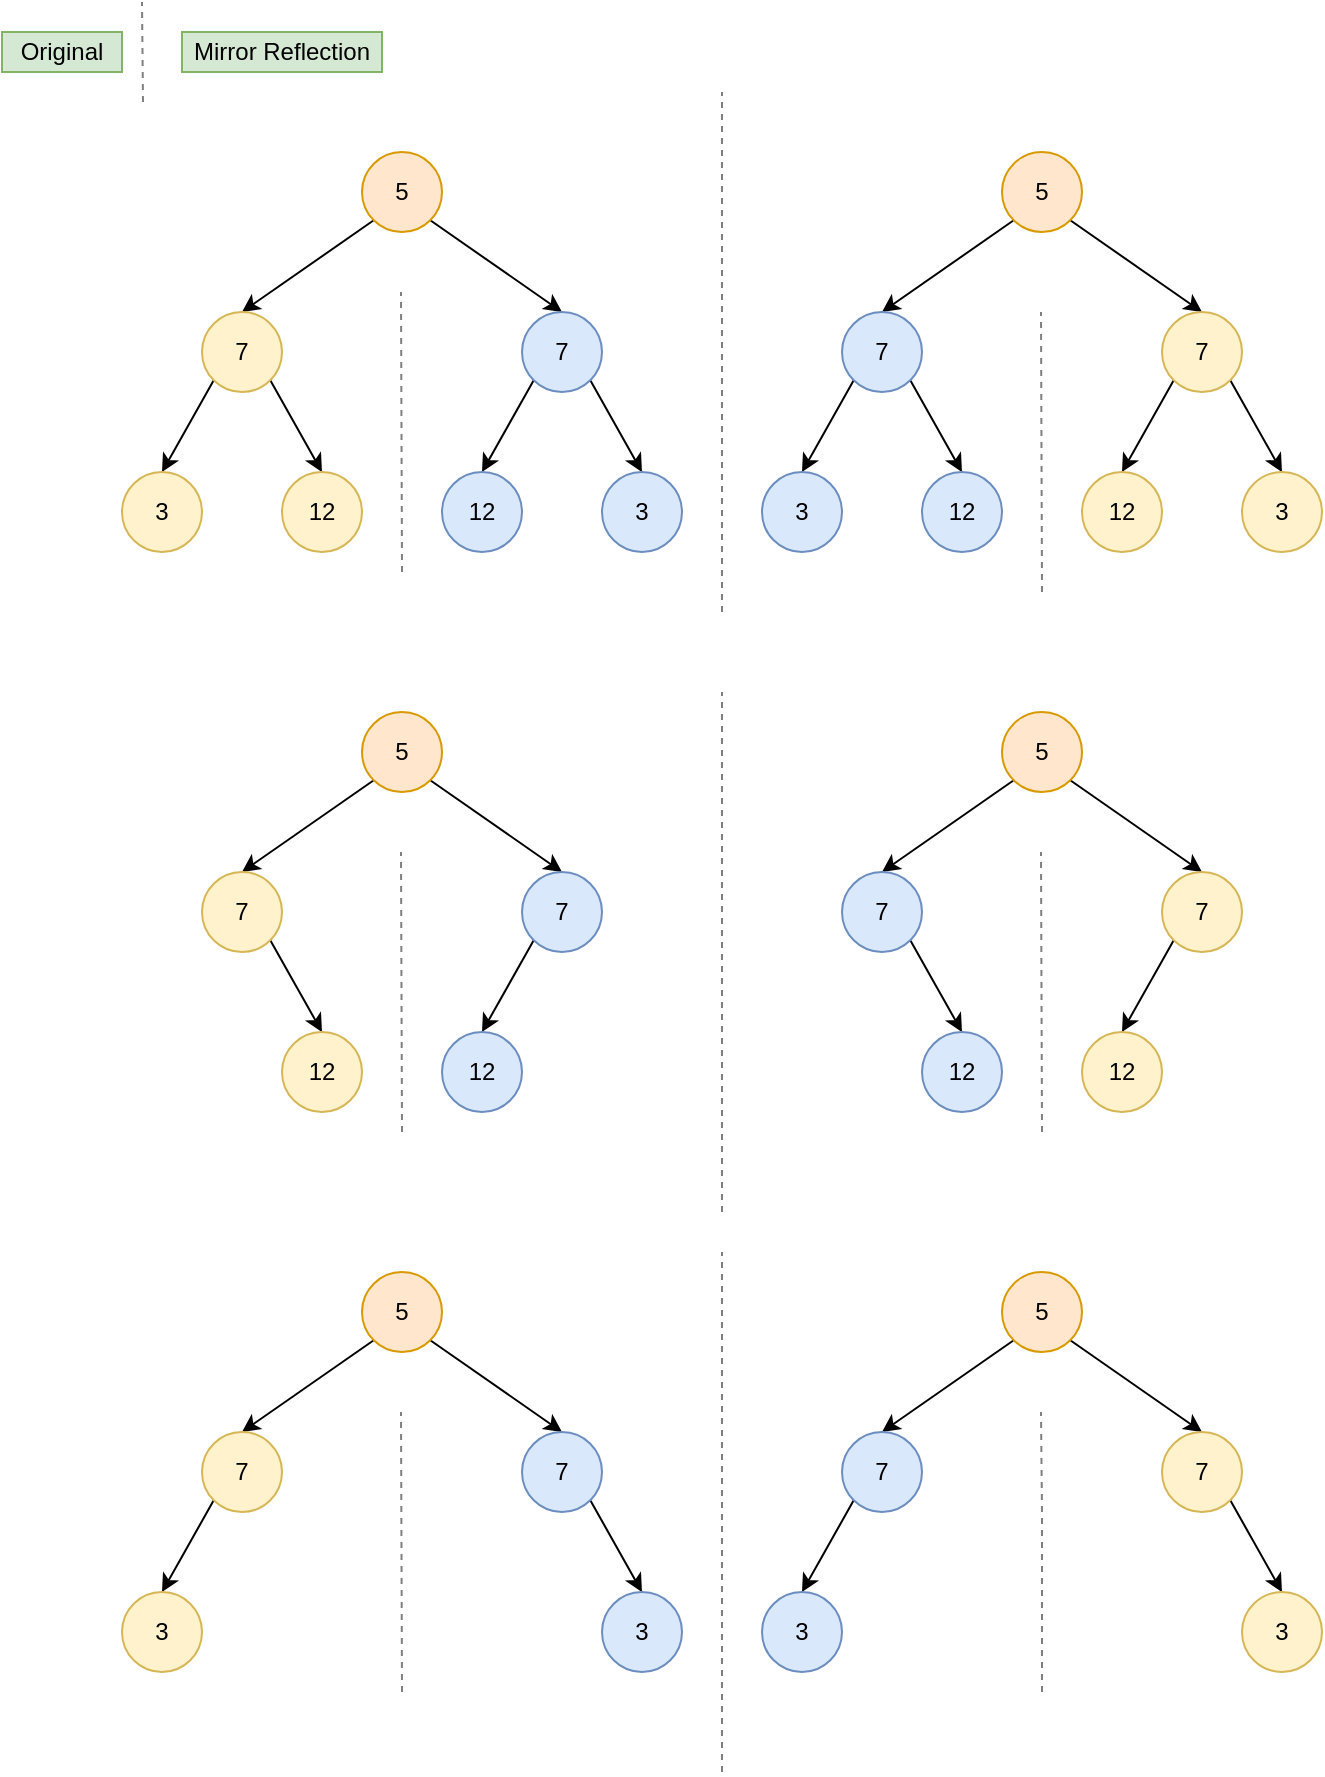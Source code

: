 <mxfile version="14.1.8" type="device" pages="2"><diagram id="Nr-Nwfd9PFjCo-nrW8SM" name="Symmetric Trees"><mxGraphModel dx="932" dy="666" grid="1" gridSize="10" guides="1" tooltips="1" connect="1" arrows="1" fold="1" page="1" pageScale="1" pageWidth="850" pageHeight="1100" math="0" shadow="0"><root><mxCell id="0"/><mxCell id="1" parent="0"/><mxCell id="u0SpVjHCnV9XLHGSaBZR-9" style="rounded=0;orthogonalLoop=1;jettySize=auto;html=1;exitX=0;exitY=1;exitDx=0;exitDy=0;entryX=0.5;entryY=0;entryDx=0;entryDy=0;" edge="1" parent="1" source="u0SpVjHCnV9XLHGSaBZR-2" target="u0SpVjHCnV9XLHGSaBZR-3"><mxGeometry relative="1" as="geometry"/></mxCell><mxCell id="u0SpVjHCnV9XLHGSaBZR-14" style="edgeStyle=none;rounded=0;orthogonalLoop=1;jettySize=auto;html=1;exitX=1;exitY=1;exitDx=0;exitDy=0;entryX=0.5;entryY=0;entryDx=0;entryDy=0;" edge="1" parent="1" source="u0SpVjHCnV9XLHGSaBZR-2" target="u0SpVjHCnV9XLHGSaBZR-4"><mxGeometry relative="1" as="geometry"/></mxCell><mxCell id="u0SpVjHCnV9XLHGSaBZR-2" value="5" style="ellipse;whiteSpace=wrap;html=1;aspect=fixed;fillColor=#ffe6cc;strokeColor=#d79b00;" vertex="1" parent="1"><mxGeometry x="200" y="80" width="40" height="40" as="geometry"/></mxCell><mxCell id="u0SpVjHCnV9XLHGSaBZR-10" style="edgeStyle=none;rounded=0;orthogonalLoop=1;jettySize=auto;html=1;exitX=0;exitY=1;exitDx=0;exitDy=0;entryX=0.5;entryY=0;entryDx=0;entryDy=0;" edge="1" parent="1" source="u0SpVjHCnV9XLHGSaBZR-3" target="u0SpVjHCnV9XLHGSaBZR-8"><mxGeometry relative="1" as="geometry"/></mxCell><mxCell id="u0SpVjHCnV9XLHGSaBZR-11" style="edgeStyle=none;rounded=0;orthogonalLoop=1;jettySize=auto;html=1;exitX=1;exitY=1;exitDx=0;exitDy=0;entryX=0.5;entryY=0;entryDx=0;entryDy=0;" edge="1" parent="1" source="u0SpVjHCnV9XLHGSaBZR-3" target="u0SpVjHCnV9XLHGSaBZR-5"><mxGeometry relative="1" as="geometry"/></mxCell><mxCell id="u0SpVjHCnV9XLHGSaBZR-3" value="7" style="ellipse;whiteSpace=wrap;html=1;aspect=fixed;fillColor=#fff2cc;strokeColor=#d6b656;" vertex="1" parent="1"><mxGeometry x="120" y="160" width="40" height="40" as="geometry"/></mxCell><mxCell id="u0SpVjHCnV9XLHGSaBZR-12" style="edgeStyle=none;rounded=0;orthogonalLoop=1;jettySize=auto;html=1;exitX=0;exitY=1;exitDx=0;exitDy=0;entryX=0.5;entryY=0;entryDx=0;entryDy=0;" edge="1" parent="1" source="u0SpVjHCnV9XLHGSaBZR-4" target="u0SpVjHCnV9XLHGSaBZR-6"><mxGeometry relative="1" as="geometry"/></mxCell><mxCell id="u0SpVjHCnV9XLHGSaBZR-13" style="edgeStyle=none;rounded=0;orthogonalLoop=1;jettySize=auto;html=1;exitX=1;exitY=1;exitDx=0;exitDy=0;entryX=0.5;entryY=0;entryDx=0;entryDy=0;" edge="1" parent="1" source="u0SpVjHCnV9XLHGSaBZR-4" target="u0SpVjHCnV9XLHGSaBZR-7"><mxGeometry relative="1" as="geometry"/></mxCell><mxCell id="u0SpVjHCnV9XLHGSaBZR-4" value="7" style="ellipse;whiteSpace=wrap;html=1;aspect=fixed;fillColor=#dae8fc;strokeColor=#6c8ebf;" vertex="1" parent="1"><mxGeometry x="280" y="160" width="40" height="40" as="geometry"/></mxCell><mxCell id="u0SpVjHCnV9XLHGSaBZR-5" value="12" style="ellipse;whiteSpace=wrap;html=1;aspect=fixed;fillColor=#fff2cc;strokeColor=#d6b656;" vertex="1" parent="1"><mxGeometry x="160" y="240" width="40" height="40" as="geometry"/></mxCell><mxCell id="u0SpVjHCnV9XLHGSaBZR-6" value="12" style="ellipse;whiteSpace=wrap;html=1;aspect=fixed;fillColor=#dae8fc;strokeColor=#6c8ebf;" vertex="1" parent="1"><mxGeometry x="240" y="240" width="40" height="40" as="geometry"/></mxCell><mxCell id="u0SpVjHCnV9XLHGSaBZR-7" value="3" style="ellipse;whiteSpace=wrap;html=1;aspect=fixed;fillColor=#dae8fc;strokeColor=#6c8ebf;" vertex="1" parent="1"><mxGeometry x="320" y="240" width="40" height="40" as="geometry"/></mxCell><mxCell id="u0SpVjHCnV9XLHGSaBZR-8" value="3" style="ellipse;whiteSpace=wrap;html=1;aspect=fixed;fillColor=#fff2cc;strokeColor=#d6b656;" vertex="1" parent="1"><mxGeometry x="80" y="240" width="40" height="40" as="geometry"/></mxCell><mxCell id="u0SpVjHCnV9XLHGSaBZR-15" style="rounded=0;orthogonalLoop=1;jettySize=auto;html=1;exitX=0;exitY=1;exitDx=0;exitDy=0;entryX=0.5;entryY=0;entryDx=0;entryDy=0;" edge="1" parent="1" source="u0SpVjHCnV9XLHGSaBZR-17" target="u0SpVjHCnV9XLHGSaBZR-20"><mxGeometry relative="1" as="geometry"/></mxCell><mxCell id="u0SpVjHCnV9XLHGSaBZR-16" style="edgeStyle=none;rounded=0;orthogonalLoop=1;jettySize=auto;html=1;exitX=1;exitY=1;exitDx=0;exitDy=0;entryX=0.5;entryY=0;entryDx=0;entryDy=0;" edge="1" parent="1" source="u0SpVjHCnV9XLHGSaBZR-17" target="u0SpVjHCnV9XLHGSaBZR-23"><mxGeometry relative="1" as="geometry"/></mxCell><mxCell id="u0SpVjHCnV9XLHGSaBZR-17" value="5" style="ellipse;whiteSpace=wrap;html=1;aspect=fixed;fillColor=#ffe6cc;strokeColor=#d79b00;" vertex="1" parent="1"><mxGeometry x="520" y="80" width="40" height="40" as="geometry"/></mxCell><mxCell id="u0SpVjHCnV9XLHGSaBZR-18" style="edgeStyle=none;rounded=0;orthogonalLoop=1;jettySize=auto;html=1;exitX=0;exitY=1;exitDx=0;exitDy=0;entryX=0.5;entryY=0;entryDx=0;entryDy=0;" edge="1" parent="1" source="u0SpVjHCnV9XLHGSaBZR-20" target="u0SpVjHCnV9XLHGSaBZR-27"><mxGeometry relative="1" as="geometry"/></mxCell><mxCell id="u0SpVjHCnV9XLHGSaBZR-19" style="edgeStyle=none;rounded=0;orthogonalLoop=1;jettySize=auto;html=1;exitX=1;exitY=1;exitDx=0;exitDy=0;entryX=0.5;entryY=0;entryDx=0;entryDy=0;" edge="1" parent="1" source="u0SpVjHCnV9XLHGSaBZR-20" target="u0SpVjHCnV9XLHGSaBZR-24"><mxGeometry relative="1" as="geometry"/></mxCell><mxCell id="u0SpVjHCnV9XLHGSaBZR-20" value="7" style="ellipse;whiteSpace=wrap;html=1;aspect=fixed;fillColor=#dae8fc;strokeColor=#6c8ebf;" vertex="1" parent="1"><mxGeometry x="440" y="160" width="40" height="40" as="geometry"/></mxCell><mxCell id="u0SpVjHCnV9XLHGSaBZR-21" style="edgeStyle=none;rounded=0;orthogonalLoop=1;jettySize=auto;html=1;exitX=0;exitY=1;exitDx=0;exitDy=0;entryX=0.5;entryY=0;entryDx=0;entryDy=0;" edge="1" parent="1" source="u0SpVjHCnV9XLHGSaBZR-23" target="u0SpVjHCnV9XLHGSaBZR-25"><mxGeometry relative="1" as="geometry"/></mxCell><mxCell id="u0SpVjHCnV9XLHGSaBZR-22" style="edgeStyle=none;rounded=0;orthogonalLoop=1;jettySize=auto;html=1;exitX=1;exitY=1;exitDx=0;exitDy=0;entryX=0.5;entryY=0;entryDx=0;entryDy=0;" edge="1" parent="1" source="u0SpVjHCnV9XLHGSaBZR-23" target="u0SpVjHCnV9XLHGSaBZR-26"><mxGeometry relative="1" as="geometry"/></mxCell><mxCell id="u0SpVjHCnV9XLHGSaBZR-23" value="7" style="ellipse;whiteSpace=wrap;html=1;aspect=fixed;fillColor=#fff2cc;strokeColor=#d6b656;" vertex="1" parent="1"><mxGeometry x="600" y="160" width="40" height="40" as="geometry"/></mxCell><mxCell id="u0SpVjHCnV9XLHGSaBZR-24" value="12" style="ellipse;whiteSpace=wrap;html=1;aspect=fixed;fillColor=#dae8fc;strokeColor=#6c8ebf;" vertex="1" parent="1"><mxGeometry x="480" y="240" width="40" height="40" as="geometry"/></mxCell><mxCell id="u0SpVjHCnV9XLHGSaBZR-25" value="12" style="ellipse;whiteSpace=wrap;html=1;aspect=fixed;fillColor=#fff2cc;strokeColor=#d6b656;" vertex="1" parent="1"><mxGeometry x="560" y="240" width="40" height="40" as="geometry"/></mxCell><mxCell id="u0SpVjHCnV9XLHGSaBZR-26" value="3" style="ellipse;whiteSpace=wrap;html=1;aspect=fixed;fillColor=#fff2cc;strokeColor=#d6b656;" vertex="1" parent="1"><mxGeometry x="640" y="240" width="40" height="40" as="geometry"/></mxCell><mxCell id="u0SpVjHCnV9XLHGSaBZR-27" value="3" style="ellipse;whiteSpace=wrap;html=1;aspect=fixed;fillColor=#dae8fc;strokeColor=#6c8ebf;" vertex="1" parent="1"><mxGeometry x="400" y="240" width="40" height="40" as="geometry"/></mxCell><mxCell id="u0SpVjHCnV9XLHGSaBZR-28" value="" style="endArrow=none;html=1;opacity=50;dashed=1;" edge="1" parent="1"><mxGeometry width="50" height="50" relative="1" as="geometry"><mxPoint x="380" y="310" as="sourcePoint"/><mxPoint x="380" y="50" as="targetPoint"/></mxGeometry></mxCell><mxCell id="Ed7jC1yTQo9iT5jOdRg1-1" style="rounded=0;orthogonalLoop=1;jettySize=auto;html=1;exitX=0;exitY=1;exitDx=0;exitDy=0;entryX=0.5;entryY=0;entryDx=0;entryDy=0;" edge="1" parent="1" source="Ed7jC1yTQo9iT5jOdRg1-3" target="Ed7jC1yTQo9iT5jOdRg1-5"><mxGeometry relative="1" as="geometry"/></mxCell><mxCell id="Ed7jC1yTQo9iT5jOdRg1-2" style="edgeStyle=none;rounded=0;orthogonalLoop=1;jettySize=auto;html=1;exitX=1;exitY=1;exitDx=0;exitDy=0;entryX=0.5;entryY=0;entryDx=0;entryDy=0;" edge="1" parent="1" source="Ed7jC1yTQo9iT5jOdRg1-3" target="Ed7jC1yTQo9iT5jOdRg1-7"><mxGeometry relative="1" as="geometry"/></mxCell><mxCell id="Ed7jC1yTQo9iT5jOdRg1-3" value="5" style="ellipse;whiteSpace=wrap;html=1;aspect=fixed;fillColor=#ffe6cc;strokeColor=#d79b00;" vertex="1" parent="1"><mxGeometry x="200" y="360" width="40" height="40" as="geometry"/></mxCell><mxCell id="Ed7jC1yTQo9iT5jOdRg1-4" style="edgeStyle=none;rounded=0;orthogonalLoop=1;jettySize=auto;html=1;exitX=1;exitY=1;exitDx=0;exitDy=0;entryX=0.5;entryY=0;entryDx=0;entryDy=0;" edge="1" parent="1" source="Ed7jC1yTQo9iT5jOdRg1-5" target="Ed7jC1yTQo9iT5jOdRg1-8"><mxGeometry relative="1" as="geometry"/></mxCell><mxCell id="Ed7jC1yTQo9iT5jOdRg1-5" value="7" style="ellipse;whiteSpace=wrap;html=1;aspect=fixed;fillColor=#fff2cc;strokeColor=#d6b656;" vertex="1" parent="1"><mxGeometry x="120" y="440" width="40" height="40" as="geometry"/></mxCell><mxCell id="Ed7jC1yTQo9iT5jOdRg1-6" style="edgeStyle=none;rounded=0;orthogonalLoop=1;jettySize=auto;html=1;exitX=0;exitY=1;exitDx=0;exitDy=0;entryX=0.5;entryY=0;entryDx=0;entryDy=0;" edge="1" parent="1" source="Ed7jC1yTQo9iT5jOdRg1-7" target="Ed7jC1yTQo9iT5jOdRg1-9"><mxGeometry relative="1" as="geometry"/></mxCell><mxCell id="Ed7jC1yTQo9iT5jOdRg1-7" value="7" style="ellipse;whiteSpace=wrap;html=1;aspect=fixed;fillColor=#dae8fc;strokeColor=#6c8ebf;" vertex="1" parent="1"><mxGeometry x="280" y="440" width="40" height="40" as="geometry"/></mxCell><mxCell id="Ed7jC1yTQo9iT5jOdRg1-8" value="12" style="ellipse;whiteSpace=wrap;html=1;aspect=fixed;fillColor=#fff2cc;strokeColor=#d6b656;" vertex="1" parent="1"><mxGeometry x="160" y="520" width="40" height="40" as="geometry"/></mxCell><mxCell id="Ed7jC1yTQo9iT5jOdRg1-9" value="12" style="ellipse;whiteSpace=wrap;html=1;aspect=fixed;fillColor=#dae8fc;strokeColor=#6c8ebf;" vertex="1" parent="1"><mxGeometry x="240" y="520" width="40" height="40" as="geometry"/></mxCell><mxCell id="Ed7jC1yTQo9iT5jOdRg1-10" style="rounded=0;orthogonalLoop=1;jettySize=auto;html=1;exitX=0;exitY=1;exitDx=0;exitDy=0;entryX=0.5;entryY=0;entryDx=0;entryDy=0;" edge="1" parent="1" source="Ed7jC1yTQo9iT5jOdRg1-12" target="Ed7jC1yTQo9iT5jOdRg1-14"><mxGeometry relative="1" as="geometry"/></mxCell><mxCell id="Ed7jC1yTQo9iT5jOdRg1-11" style="edgeStyle=none;rounded=0;orthogonalLoop=1;jettySize=auto;html=1;exitX=1;exitY=1;exitDx=0;exitDy=0;entryX=0.5;entryY=0;entryDx=0;entryDy=0;" edge="1" parent="1" source="Ed7jC1yTQo9iT5jOdRg1-12" target="Ed7jC1yTQo9iT5jOdRg1-16"><mxGeometry relative="1" as="geometry"/></mxCell><mxCell id="Ed7jC1yTQo9iT5jOdRg1-12" value="5" style="ellipse;whiteSpace=wrap;html=1;aspect=fixed;fillColor=#ffe6cc;strokeColor=#d79b00;" vertex="1" parent="1"><mxGeometry x="520" y="360" width="40" height="40" as="geometry"/></mxCell><mxCell id="Ed7jC1yTQo9iT5jOdRg1-13" style="edgeStyle=none;rounded=0;orthogonalLoop=1;jettySize=auto;html=1;exitX=1;exitY=1;exitDx=0;exitDy=0;entryX=0.5;entryY=0;entryDx=0;entryDy=0;" edge="1" parent="1" source="Ed7jC1yTQo9iT5jOdRg1-14" target="Ed7jC1yTQo9iT5jOdRg1-17"><mxGeometry relative="1" as="geometry"/></mxCell><mxCell id="Ed7jC1yTQo9iT5jOdRg1-14" value="7" style="ellipse;whiteSpace=wrap;html=1;aspect=fixed;fillColor=#dae8fc;strokeColor=#6c8ebf;" vertex="1" parent="1"><mxGeometry x="440" y="440" width="40" height="40" as="geometry"/></mxCell><mxCell id="Ed7jC1yTQo9iT5jOdRg1-15" style="edgeStyle=none;rounded=0;orthogonalLoop=1;jettySize=auto;html=1;exitX=0;exitY=1;exitDx=0;exitDy=0;entryX=0.5;entryY=0;entryDx=0;entryDy=0;" edge="1" parent="1" source="Ed7jC1yTQo9iT5jOdRg1-16" target="Ed7jC1yTQo9iT5jOdRg1-18"><mxGeometry relative="1" as="geometry"/></mxCell><mxCell id="Ed7jC1yTQo9iT5jOdRg1-16" value="7" style="ellipse;whiteSpace=wrap;html=1;aspect=fixed;fillColor=#fff2cc;strokeColor=#d6b656;" vertex="1" parent="1"><mxGeometry x="600" y="440" width="40" height="40" as="geometry"/></mxCell><mxCell id="Ed7jC1yTQo9iT5jOdRg1-17" value="12" style="ellipse;whiteSpace=wrap;html=1;aspect=fixed;fillColor=#dae8fc;strokeColor=#6c8ebf;" vertex="1" parent="1"><mxGeometry x="480" y="520" width="40" height="40" as="geometry"/></mxCell><mxCell id="Ed7jC1yTQo9iT5jOdRg1-18" value="12" style="ellipse;whiteSpace=wrap;html=1;aspect=fixed;fillColor=#fff2cc;strokeColor=#d6b656;" vertex="1" parent="1"><mxGeometry x="560" y="520" width="40" height="40" as="geometry"/></mxCell><mxCell id="Ed7jC1yTQo9iT5jOdRg1-19" value="" style="endArrow=none;html=1;opacity=50;dashed=1;" edge="1" parent="1"><mxGeometry width="50" height="50" relative="1" as="geometry"><mxPoint x="380" y="610" as="sourcePoint"/><mxPoint x="380" y="350" as="targetPoint"/></mxGeometry></mxCell><mxCell id="Ed7jC1yTQo9iT5jOdRg1-20" value="Original" style="text;html=1;strokeColor=#82b366;fillColor=#d5e8d4;align=center;verticalAlign=middle;whiteSpace=wrap;rounded=0;" vertex="1" parent="1"><mxGeometry x="20" y="20" width="60" height="20" as="geometry"/></mxCell><mxCell id="Ed7jC1yTQo9iT5jOdRg1-21" value="Mirror Reflection" style="text;html=1;strokeColor=#82b366;fillColor=#d5e8d4;align=center;verticalAlign=middle;whiteSpace=wrap;rounded=0;" vertex="1" parent="1"><mxGeometry x="110" y="20" width="100" height="20" as="geometry"/></mxCell><mxCell id="T8tptQ_QV8-XxXcEtpbt-1" style="rounded=0;orthogonalLoop=1;jettySize=auto;html=1;exitX=0;exitY=1;exitDx=0;exitDy=0;entryX=0.5;entryY=0;entryDx=0;entryDy=0;" edge="1" parent="1" source="T8tptQ_QV8-XxXcEtpbt-3" target="T8tptQ_QV8-XxXcEtpbt-5"><mxGeometry relative="1" as="geometry"/></mxCell><mxCell id="T8tptQ_QV8-XxXcEtpbt-2" style="edgeStyle=none;rounded=0;orthogonalLoop=1;jettySize=auto;html=1;exitX=1;exitY=1;exitDx=0;exitDy=0;entryX=0.5;entryY=0;entryDx=0;entryDy=0;" edge="1" parent="1" source="T8tptQ_QV8-XxXcEtpbt-3" target="T8tptQ_QV8-XxXcEtpbt-7"><mxGeometry relative="1" as="geometry"/></mxCell><mxCell id="T8tptQ_QV8-XxXcEtpbt-3" value="5" style="ellipse;whiteSpace=wrap;html=1;aspect=fixed;fillColor=#ffe6cc;strokeColor=#d79b00;" vertex="1" parent="1"><mxGeometry x="200" y="640" width="40" height="40" as="geometry"/></mxCell><mxCell id="T8tptQ_QV8-XxXcEtpbt-4" style="edgeStyle=none;rounded=0;orthogonalLoop=1;jettySize=auto;html=1;exitX=0;exitY=1;exitDx=0;exitDy=0;entryX=0.5;entryY=0;entryDx=0;entryDy=0;" edge="1" parent="1" source="T8tptQ_QV8-XxXcEtpbt-5" target="T8tptQ_QV8-XxXcEtpbt-9"><mxGeometry relative="1" as="geometry"/></mxCell><mxCell id="T8tptQ_QV8-XxXcEtpbt-5" value="7" style="ellipse;whiteSpace=wrap;html=1;aspect=fixed;fillColor=#fff2cc;strokeColor=#d6b656;" vertex="1" parent="1"><mxGeometry x="120" y="720" width="40" height="40" as="geometry"/></mxCell><mxCell id="T8tptQ_QV8-XxXcEtpbt-6" style="edgeStyle=none;rounded=0;orthogonalLoop=1;jettySize=auto;html=1;exitX=1;exitY=1;exitDx=0;exitDy=0;entryX=0.5;entryY=0;entryDx=0;entryDy=0;" edge="1" parent="1" source="T8tptQ_QV8-XxXcEtpbt-7" target="T8tptQ_QV8-XxXcEtpbt-8"><mxGeometry relative="1" as="geometry"/></mxCell><mxCell id="T8tptQ_QV8-XxXcEtpbt-7" value="7" style="ellipse;whiteSpace=wrap;html=1;aspect=fixed;fillColor=#dae8fc;strokeColor=#6c8ebf;" vertex="1" parent="1"><mxGeometry x="280" y="720" width="40" height="40" as="geometry"/></mxCell><mxCell id="T8tptQ_QV8-XxXcEtpbt-8" value="3" style="ellipse;whiteSpace=wrap;html=1;aspect=fixed;fillColor=#dae8fc;strokeColor=#6c8ebf;" vertex="1" parent="1"><mxGeometry x="320" y="800" width="40" height="40" as="geometry"/></mxCell><mxCell id="T8tptQ_QV8-XxXcEtpbt-9" value="3" style="ellipse;whiteSpace=wrap;html=1;aspect=fixed;fillColor=#fff2cc;strokeColor=#d6b656;" vertex="1" parent="1"><mxGeometry x="80" y="800" width="40" height="40" as="geometry"/></mxCell><mxCell id="T8tptQ_QV8-XxXcEtpbt-10" style="rounded=0;orthogonalLoop=1;jettySize=auto;html=1;exitX=0;exitY=1;exitDx=0;exitDy=0;entryX=0.5;entryY=0;entryDx=0;entryDy=0;" edge="1" parent="1" source="T8tptQ_QV8-XxXcEtpbt-12" target="T8tptQ_QV8-XxXcEtpbt-14"><mxGeometry relative="1" as="geometry"/></mxCell><mxCell id="T8tptQ_QV8-XxXcEtpbt-11" style="edgeStyle=none;rounded=0;orthogonalLoop=1;jettySize=auto;html=1;exitX=1;exitY=1;exitDx=0;exitDy=0;entryX=0.5;entryY=0;entryDx=0;entryDy=0;" edge="1" parent="1" source="T8tptQ_QV8-XxXcEtpbt-12" target="T8tptQ_QV8-XxXcEtpbt-16"><mxGeometry relative="1" as="geometry"/></mxCell><mxCell id="T8tptQ_QV8-XxXcEtpbt-12" value="5" style="ellipse;whiteSpace=wrap;html=1;aspect=fixed;fillColor=#ffe6cc;strokeColor=#d79b00;" vertex="1" parent="1"><mxGeometry x="520" y="640" width="40" height="40" as="geometry"/></mxCell><mxCell id="T8tptQ_QV8-XxXcEtpbt-13" style="edgeStyle=none;rounded=0;orthogonalLoop=1;jettySize=auto;html=1;exitX=0;exitY=1;exitDx=0;exitDy=0;entryX=0.5;entryY=0;entryDx=0;entryDy=0;" edge="1" parent="1" source="T8tptQ_QV8-XxXcEtpbt-14" target="T8tptQ_QV8-XxXcEtpbt-18"><mxGeometry relative="1" as="geometry"/></mxCell><mxCell id="T8tptQ_QV8-XxXcEtpbt-14" value="7" style="ellipse;whiteSpace=wrap;html=1;aspect=fixed;fillColor=#dae8fc;strokeColor=#6c8ebf;" vertex="1" parent="1"><mxGeometry x="440" y="720" width="40" height="40" as="geometry"/></mxCell><mxCell id="T8tptQ_QV8-XxXcEtpbt-15" style="edgeStyle=none;rounded=0;orthogonalLoop=1;jettySize=auto;html=1;exitX=1;exitY=1;exitDx=0;exitDy=0;entryX=0.5;entryY=0;entryDx=0;entryDy=0;" edge="1" parent="1" source="T8tptQ_QV8-XxXcEtpbt-16" target="T8tptQ_QV8-XxXcEtpbt-17"><mxGeometry relative="1" as="geometry"/></mxCell><mxCell id="T8tptQ_QV8-XxXcEtpbt-16" value="7" style="ellipse;whiteSpace=wrap;html=1;aspect=fixed;fillColor=#fff2cc;strokeColor=#d6b656;" vertex="1" parent="1"><mxGeometry x="600" y="720" width="40" height="40" as="geometry"/></mxCell><mxCell id="T8tptQ_QV8-XxXcEtpbt-17" value="3" style="ellipse;whiteSpace=wrap;html=1;aspect=fixed;fillColor=#fff2cc;strokeColor=#d6b656;" vertex="1" parent="1"><mxGeometry x="640" y="800" width="40" height="40" as="geometry"/></mxCell><mxCell id="T8tptQ_QV8-XxXcEtpbt-18" value="3" style="ellipse;whiteSpace=wrap;html=1;aspect=fixed;fillColor=#dae8fc;strokeColor=#6c8ebf;" vertex="1" parent="1"><mxGeometry x="400" y="800" width="40" height="40" as="geometry"/></mxCell><mxCell id="T8tptQ_QV8-XxXcEtpbt-19" value="" style="endArrow=none;html=1;opacity=50;dashed=1;" edge="1" parent="1"><mxGeometry width="50" height="50" relative="1" as="geometry"><mxPoint x="380" y="890" as="sourcePoint"/><mxPoint x="380" y="630" as="targetPoint"/></mxGeometry></mxCell><mxCell id="T8tptQ_QV8-XxXcEtpbt-20" value="" style="endArrow=none;html=1;opacity=50;dashed=1;" edge="1" parent="1"><mxGeometry width="50" height="50" relative="1" as="geometry"><mxPoint x="220" y="290" as="sourcePoint"/><mxPoint x="219.5" y="150" as="targetPoint"/></mxGeometry></mxCell><mxCell id="T8tptQ_QV8-XxXcEtpbt-21" value="" style="endArrow=none;html=1;opacity=50;dashed=1;" edge="1" parent="1"><mxGeometry width="50" height="50" relative="1" as="geometry"><mxPoint x="540" y="300" as="sourcePoint"/><mxPoint x="539.5" y="160" as="targetPoint"/></mxGeometry></mxCell><mxCell id="T8tptQ_QV8-XxXcEtpbt-22" value="" style="endArrow=none;html=1;opacity=50;dashed=1;" edge="1" parent="1"><mxGeometry width="50" height="50" relative="1" as="geometry"><mxPoint x="220" y="570" as="sourcePoint"/><mxPoint x="219.5" y="430" as="targetPoint"/></mxGeometry></mxCell><mxCell id="T8tptQ_QV8-XxXcEtpbt-23" value="" style="endArrow=none;html=1;opacity=50;dashed=1;" edge="1" parent="1"><mxGeometry width="50" height="50" relative="1" as="geometry"><mxPoint x="540" y="570" as="sourcePoint"/><mxPoint x="539.5" y="430" as="targetPoint"/></mxGeometry></mxCell><mxCell id="T8tptQ_QV8-XxXcEtpbt-24" value="" style="endArrow=none;html=1;opacity=50;dashed=1;" edge="1" parent="1"><mxGeometry width="50" height="50" relative="1" as="geometry"><mxPoint x="220" y="850" as="sourcePoint"/><mxPoint x="219.5" y="710" as="targetPoint"/></mxGeometry></mxCell><mxCell id="T8tptQ_QV8-XxXcEtpbt-25" value="" style="endArrow=none;html=1;opacity=50;dashed=1;" edge="1" parent="1"><mxGeometry width="50" height="50" relative="1" as="geometry"><mxPoint x="540" y="850" as="sourcePoint"/><mxPoint x="539.5" y="710" as="targetPoint"/><Array as="points"><mxPoint x="540" y="760"/></Array></mxGeometry></mxCell><mxCell id="T8tptQ_QV8-XxXcEtpbt-26" value="" style="endArrow=none;html=1;opacity=50;dashed=1;" edge="1" parent="1"><mxGeometry width="50" height="50" relative="1" as="geometry"><mxPoint x="90.5" y="55" as="sourcePoint"/><mxPoint x="90" y="5" as="targetPoint"/></mxGeometry></mxCell></root></mxGraphModel></diagram><diagram name="Non Symmetric Trees" id="CeF47F_5fuxwEZP_t5BT"><mxGraphModel dx="932" dy="666" grid="1" gridSize="10" guides="1" tooltips="1" connect="1" arrows="1" fold="1" page="1" pageScale="1" pageWidth="850" pageHeight="1100" math="0" shadow="0"><root><mxCell id="oh82fCqgqU59E2BN0-4r-0"/><mxCell id="oh82fCqgqU59E2BN0-4r-1" parent="oh82fCqgqU59E2BN0-4r-0"/><mxCell id="oh82fCqgqU59E2BN0-4r-2" style="rounded=0;orthogonalLoop=1;jettySize=auto;html=1;exitX=0;exitY=1;exitDx=0;exitDy=0;entryX=0.5;entryY=0;entryDx=0;entryDy=0;" edge="1" parent="oh82fCqgqU59E2BN0-4r-1" source="oh82fCqgqU59E2BN0-4r-4" target="oh82fCqgqU59E2BN0-4r-7"><mxGeometry relative="1" as="geometry"/></mxCell><mxCell id="oh82fCqgqU59E2BN0-4r-3" style="edgeStyle=none;rounded=0;orthogonalLoop=1;jettySize=auto;html=1;exitX=1;exitY=1;exitDx=0;exitDy=0;entryX=0.5;entryY=0;entryDx=0;entryDy=0;" edge="1" parent="oh82fCqgqU59E2BN0-4r-1" source="oh82fCqgqU59E2BN0-4r-4" target="oh82fCqgqU59E2BN0-4r-10"><mxGeometry relative="1" as="geometry"/></mxCell><mxCell id="oh82fCqgqU59E2BN0-4r-4" value="5" style="ellipse;whiteSpace=wrap;html=1;aspect=fixed;fillColor=#ffe6cc;strokeColor=#d79b00;" vertex="1" parent="oh82fCqgqU59E2BN0-4r-1"><mxGeometry x="200" y="80" width="40" height="40" as="geometry"/></mxCell><mxCell id="oh82fCqgqU59E2BN0-4r-5" style="edgeStyle=none;rounded=0;orthogonalLoop=1;jettySize=auto;html=1;exitX=0;exitY=1;exitDx=0;exitDy=0;entryX=0.5;entryY=0;entryDx=0;entryDy=0;" edge="1" parent="oh82fCqgqU59E2BN0-4r-1" source="oh82fCqgqU59E2BN0-4r-7" target="oh82fCqgqU59E2BN0-4r-14"><mxGeometry relative="1" as="geometry"/></mxCell><mxCell id="oh82fCqgqU59E2BN0-4r-6" style="edgeStyle=none;rounded=0;orthogonalLoop=1;jettySize=auto;html=1;exitX=1;exitY=1;exitDx=0;exitDy=0;entryX=0.5;entryY=0;entryDx=0;entryDy=0;" edge="1" parent="oh82fCqgqU59E2BN0-4r-1" source="oh82fCqgqU59E2BN0-4r-7" target="oh82fCqgqU59E2BN0-4r-11"><mxGeometry relative="1" as="geometry"/></mxCell><mxCell id="oh82fCqgqU59E2BN0-4r-7" value="7" style="ellipse;whiteSpace=wrap;html=1;aspect=fixed;fillColor=#fff2cc;strokeColor=#d6b656;" vertex="1" parent="oh82fCqgqU59E2BN0-4r-1"><mxGeometry x="120" y="160" width="40" height="40" as="geometry"/></mxCell><mxCell id="oh82fCqgqU59E2BN0-4r-8" style="edgeStyle=none;rounded=0;orthogonalLoop=1;jettySize=auto;html=1;exitX=0;exitY=1;exitDx=0;exitDy=0;entryX=0.5;entryY=0;entryDx=0;entryDy=0;" edge="1" parent="oh82fCqgqU59E2BN0-4r-1" source="oh82fCqgqU59E2BN0-4r-10" target="oh82fCqgqU59E2BN0-4r-12"><mxGeometry relative="1" as="geometry"/></mxCell><mxCell id="oh82fCqgqU59E2BN0-4r-9" style="edgeStyle=none;rounded=0;orthogonalLoop=1;jettySize=auto;html=1;exitX=1;exitY=1;exitDx=0;exitDy=0;entryX=0.5;entryY=0;entryDx=0;entryDy=0;" edge="1" parent="oh82fCqgqU59E2BN0-4r-1" source="oh82fCqgqU59E2BN0-4r-10" target="oh82fCqgqU59E2BN0-4r-13"><mxGeometry relative="1" as="geometry"/></mxCell><mxCell id="oh82fCqgqU59E2BN0-4r-10" value="7" style="ellipse;whiteSpace=wrap;html=1;aspect=fixed;fillColor=#dae8fc;strokeColor=#6c8ebf;" vertex="1" parent="oh82fCqgqU59E2BN0-4r-1"><mxGeometry x="280" y="160" width="40" height="40" as="geometry"/></mxCell><mxCell id="oh82fCqgqU59E2BN0-4r-11" value="12" style="ellipse;whiteSpace=wrap;html=1;aspect=fixed;fillColor=#fff2cc;strokeColor=#d6b656;" vertex="1" parent="oh82fCqgqU59E2BN0-4r-1"><mxGeometry x="160" y="240" width="40" height="40" as="geometry"/></mxCell><mxCell id="oh82fCqgqU59E2BN0-4r-12" value="12" style="ellipse;whiteSpace=wrap;html=1;aspect=fixed;fillColor=#dae8fc;strokeColor=#6c8ebf;" vertex="1" parent="oh82fCqgqU59E2BN0-4r-1"><mxGeometry x="240" y="240" width="40" height="40" as="geometry"/></mxCell><mxCell id="oh82fCqgqU59E2BN0-4r-13" value="3" style="ellipse;whiteSpace=wrap;html=1;aspect=fixed;fillColor=#dae8fc;strokeColor=#6c8ebf;" vertex="1" parent="oh82fCqgqU59E2BN0-4r-1"><mxGeometry x="320" y="240" width="40" height="40" as="geometry"/></mxCell><mxCell id="oh82fCqgqU59E2BN0-4r-14" value="3" style="ellipse;whiteSpace=wrap;html=1;aspect=fixed;fillColor=#fff2cc;strokeColor=#d6b656;" vertex="1" parent="oh82fCqgqU59E2BN0-4r-1"><mxGeometry x="80" y="240" width="40" height="40" as="geometry"/></mxCell><mxCell id="oh82fCqgqU59E2BN0-4r-15" style="rounded=0;orthogonalLoop=1;jettySize=auto;html=1;exitX=0;exitY=1;exitDx=0;exitDy=0;entryX=0.5;entryY=0;entryDx=0;entryDy=0;" edge="1" parent="oh82fCqgqU59E2BN0-4r-1" source="oh82fCqgqU59E2BN0-4r-17" target="oh82fCqgqU59E2BN0-4r-20"><mxGeometry relative="1" as="geometry"/></mxCell><mxCell id="oh82fCqgqU59E2BN0-4r-16" style="edgeStyle=none;rounded=0;orthogonalLoop=1;jettySize=auto;html=1;exitX=1;exitY=1;exitDx=0;exitDy=0;entryX=0.5;entryY=0;entryDx=0;entryDy=0;" edge="1" parent="oh82fCqgqU59E2BN0-4r-1" source="oh82fCqgqU59E2BN0-4r-17" target="oh82fCqgqU59E2BN0-4r-23"><mxGeometry relative="1" as="geometry"/></mxCell><mxCell id="oh82fCqgqU59E2BN0-4r-17" value="5" style="ellipse;whiteSpace=wrap;html=1;aspect=fixed;fillColor=#ffe6cc;strokeColor=#d79b00;" vertex="1" parent="oh82fCqgqU59E2BN0-4r-1"><mxGeometry x="520" y="80" width="40" height="40" as="geometry"/></mxCell><mxCell id="oh82fCqgqU59E2BN0-4r-18" style="edgeStyle=none;rounded=0;orthogonalLoop=1;jettySize=auto;html=1;exitX=0;exitY=1;exitDx=0;exitDy=0;entryX=0.5;entryY=0;entryDx=0;entryDy=0;" edge="1" parent="oh82fCqgqU59E2BN0-4r-1" source="oh82fCqgqU59E2BN0-4r-20" target="oh82fCqgqU59E2BN0-4r-27"><mxGeometry relative="1" as="geometry"/></mxCell><mxCell id="oh82fCqgqU59E2BN0-4r-19" style="edgeStyle=none;rounded=0;orthogonalLoop=1;jettySize=auto;html=1;exitX=1;exitY=1;exitDx=0;exitDy=0;entryX=0.5;entryY=0;entryDx=0;entryDy=0;" edge="1" parent="oh82fCqgqU59E2BN0-4r-1" source="oh82fCqgqU59E2BN0-4r-20" target="oh82fCqgqU59E2BN0-4r-24"><mxGeometry relative="1" as="geometry"/></mxCell><mxCell id="oh82fCqgqU59E2BN0-4r-20" value="7" style="ellipse;whiteSpace=wrap;html=1;aspect=fixed;fillColor=#dae8fc;strokeColor=#6c8ebf;" vertex="1" parent="oh82fCqgqU59E2BN0-4r-1"><mxGeometry x="440" y="160" width="40" height="40" as="geometry"/></mxCell><mxCell id="oh82fCqgqU59E2BN0-4r-21" style="edgeStyle=none;rounded=0;orthogonalLoop=1;jettySize=auto;html=1;exitX=0;exitY=1;exitDx=0;exitDy=0;entryX=0.5;entryY=0;entryDx=0;entryDy=0;" edge="1" parent="oh82fCqgqU59E2BN0-4r-1" source="oh82fCqgqU59E2BN0-4r-23" target="oh82fCqgqU59E2BN0-4r-25"><mxGeometry relative="1" as="geometry"/></mxCell><mxCell id="oh82fCqgqU59E2BN0-4r-22" style="edgeStyle=none;rounded=0;orthogonalLoop=1;jettySize=auto;html=1;exitX=1;exitY=1;exitDx=0;exitDy=0;entryX=0.5;entryY=0;entryDx=0;entryDy=0;" edge="1" parent="oh82fCqgqU59E2BN0-4r-1" source="oh82fCqgqU59E2BN0-4r-23" target="oh82fCqgqU59E2BN0-4r-26"><mxGeometry relative="1" as="geometry"/></mxCell><mxCell id="oh82fCqgqU59E2BN0-4r-23" value="7" style="ellipse;whiteSpace=wrap;html=1;aspect=fixed;fillColor=#fff2cc;strokeColor=#d6b656;" vertex="1" parent="oh82fCqgqU59E2BN0-4r-1"><mxGeometry x="600" y="160" width="40" height="40" as="geometry"/></mxCell><mxCell id="oh82fCqgqU59E2BN0-4r-24" value="12" style="ellipse;whiteSpace=wrap;html=1;aspect=fixed;fillColor=#dae8fc;strokeColor=#6c8ebf;" vertex="1" parent="oh82fCqgqU59E2BN0-4r-1"><mxGeometry x="480" y="240" width="40" height="40" as="geometry"/></mxCell><mxCell id="oh82fCqgqU59E2BN0-4r-25" value="12" style="ellipse;whiteSpace=wrap;html=1;aspect=fixed;fillColor=#fff2cc;strokeColor=#d6b656;" vertex="1" parent="oh82fCqgqU59E2BN0-4r-1"><mxGeometry x="560" y="240" width="40" height="40" as="geometry"/></mxCell><mxCell id="oh82fCqgqU59E2BN0-4r-26" value="3" style="ellipse;whiteSpace=wrap;html=1;aspect=fixed;fillColor=#fff2cc;strokeColor=#d6b656;" vertex="1" parent="oh82fCqgqU59E2BN0-4r-1"><mxGeometry x="640" y="240" width="40" height="40" as="geometry"/></mxCell><mxCell id="oh82fCqgqU59E2BN0-4r-27" value="3" style="ellipse;whiteSpace=wrap;html=1;aspect=fixed;fillColor=#dae8fc;strokeColor=#6c8ebf;" vertex="1" parent="oh82fCqgqU59E2BN0-4r-1"><mxGeometry x="400" y="240" width="40" height="40" as="geometry"/></mxCell><mxCell id="oh82fCqgqU59E2BN0-4r-28" value="" style="endArrow=none;html=1;opacity=50;dashed=1;" edge="1" parent="oh82fCqgqU59E2BN0-4r-1"><mxGeometry width="50" height="50" relative="1" as="geometry"><mxPoint x="380" y="310" as="sourcePoint"/><mxPoint x="380" y="50" as="targetPoint"/></mxGeometry></mxCell><mxCell id="oh82fCqgqU59E2BN0-4r-29" style="rounded=0;orthogonalLoop=1;jettySize=auto;html=1;exitX=0;exitY=1;exitDx=0;exitDy=0;entryX=0.5;entryY=0;entryDx=0;entryDy=0;" edge="1" parent="oh82fCqgqU59E2BN0-4r-1" source="oh82fCqgqU59E2BN0-4r-31" target="oh82fCqgqU59E2BN0-4r-33"><mxGeometry relative="1" as="geometry"/></mxCell><mxCell id="oh82fCqgqU59E2BN0-4r-30" style="edgeStyle=none;rounded=0;orthogonalLoop=1;jettySize=auto;html=1;exitX=1;exitY=1;exitDx=0;exitDy=0;entryX=0.5;entryY=0;entryDx=0;entryDy=0;" edge="1" parent="oh82fCqgqU59E2BN0-4r-1" source="oh82fCqgqU59E2BN0-4r-31" target="oh82fCqgqU59E2BN0-4r-35"><mxGeometry relative="1" as="geometry"/></mxCell><mxCell id="oh82fCqgqU59E2BN0-4r-31" value="5" style="ellipse;whiteSpace=wrap;html=1;aspect=fixed;fillColor=#ffe6cc;strokeColor=#d79b00;" vertex="1" parent="oh82fCqgqU59E2BN0-4r-1"><mxGeometry x="200" y="360" width="40" height="40" as="geometry"/></mxCell><mxCell id="oh82fCqgqU59E2BN0-4r-32" style="edgeStyle=none;rounded=0;orthogonalLoop=1;jettySize=auto;html=1;exitX=1;exitY=1;exitDx=0;exitDy=0;entryX=0.5;entryY=0;entryDx=0;entryDy=0;" edge="1" parent="oh82fCqgqU59E2BN0-4r-1" source="oh82fCqgqU59E2BN0-4r-33" target="oh82fCqgqU59E2BN0-4r-36"><mxGeometry relative="1" as="geometry"/></mxCell><mxCell id="oh82fCqgqU59E2BN0-4r-33" value="7" style="ellipse;whiteSpace=wrap;html=1;aspect=fixed;fillColor=#fff2cc;strokeColor=#d6b656;" vertex="1" parent="oh82fCqgqU59E2BN0-4r-1"><mxGeometry x="120" y="440" width="40" height="40" as="geometry"/></mxCell><mxCell id="oh82fCqgqU59E2BN0-4r-34" style="edgeStyle=none;rounded=0;orthogonalLoop=1;jettySize=auto;html=1;exitX=0;exitY=1;exitDx=0;exitDy=0;entryX=0.5;entryY=0;entryDx=0;entryDy=0;" edge="1" parent="oh82fCqgqU59E2BN0-4r-1" source="oh82fCqgqU59E2BN0-4r-35" target="oh82fCqgqU59E2BN0-4r-37"><mxGeometry relative="1" as="geometry"/></mxCell><mxCell id="oh82fCqgqU59E2BN0-4r-35" value="7" style="ellipse;whiteSpace=wrap;html=1;aspect=fixed;fillColor=#dae8fc;strokeColor=#6c8ebf;" vertex="1" parent="oh82fCqgqU59E2BN0-4r-1"><mxGeometry x="280" y="440" width="40" height="40" as="geometry"/></mxCell><mxCell id="oh82fCqgqU59E2BN0-4r-36" value="12" style="ellipse;whiteSpace=wrap;html=1;aspect=fixed;fillColor=#fff2cc;strokeColor=#d6b656;" vertex="1" parent="oh82fCqgqU59E2BN0-4r-1"><mxGeometry x="160" y="520" width="40" height="40" as="geometry"/></mxCell><mxCell id="oh82fCqgqU59E2BN0-4r-37" value="12" style="ellipse;whiteSpace=wrap;html=1;aspect=fixed;fillColor=#dae8fc;strokeColor=#6c8ebf;" vertex="1" parent="oh82fCqgqU59E2BN0-4r-1"><mxGeometry x="240" y="520" width="40" height="40" as="geometry"/></mxCell><mxCell id="oh82fCqgqU59E2BN0-4r-38" style="rounded=0;orthogonalLoop=1;jettySize=auto;html=1;exitX=0;exitY=1;exitDx=0;exitDy=0;entryX=0.5;entryY=0;entryDx=0;entryDy=0;" edge="1" parent="oh82fCqgqU59E2BN0-4r-1" source="oh82fCqgqU59E2BN0-4r-40" target="oh82fCqgqU59E2BN0-4r-42"><mxGeometry relative="1" as="geometry"/></mxCell><mxCell id="oh82fCqgqU59E2BN0-4r-39" style="edgeStyle=none;rounded=0;orthogonalLoop=1;jettySize=auto;html=1;exitX=1;exitY=1;exitDx=0;exitDy=0;entryX=0.5;entryY=0;entryDx=0;entryDy=0;" edge="1" parent="oh82fCqgqU59E2BN0-4r-1" source="oh82fCqgqU59E2BN0-4r-40" target="oh82fCqgqU59E2BN0-4r-44"><mxGeometry relative="1" as="geometry"/></mxCell><mxCell id="oh82fCqgqU59E2BN0-4r-40" value="5" style="ellipse;whiteSpace=wrap;html=1;aspect=fixed;fillColor=#ffe6cc;strokeColor=#d79b00;" vertex="1" parent="oh82fCqgqU59E2BN0-4r-1"><mxGeometry x="520" y="360" width="40" height="40" as="geometry"/></mxCell><mxCell id="oh82fCqgqU59E2BN0-4r-41" style="edgeStyle=none;rounded=0;orthogonalLoop=1;jettySize=auto;html=1;exitX=1;exitY=1;exitDx=0;exitDy=0;entryX=0.5;entryY=0;entryDx=0;entryDy=0;" edge="1" parent="oh82fCqgqU59E2BN0-4r-1" source="oh82fCqgqU59E2BN0-4r-42" target="oh82fCqgqU59E2BN0-4r-45"><mxGeometry relative="1" as="geometry"/></mxCell><mxCell id="oh82fCqgqU59E2BN0-4r-42" value="7" style="ellipse;whiteSpace=wrap;html=1;aspect=fixed;fillColor=#dae8fc;strokeColor=#6c8ebf;" vertex="1" parent="oh82fCqgqU59E2BN0-4r-1"><mxGeometry x="440" y="440" width="40" height="40" as="geometry"/></mxCell><mxCell id="oh82fCqgqU59E2BN0-4r-43" style="edgeStyle=none;rounded=0;orthogonalLoop=1;jettySize=auto;html=1;exitX=0;exitY=1;exitDx=0;exitDy=0;entryX=0.5;entryY=0;entryDx=0;entryDy=0;" edge="1" parent="oh82fCqgqU59E2BN0-4r-1" source="oh82fCqgqU59E2BN0-4r-44" target="oh82fCqgqU59E2BN0-4r-46"><mxGeometry relative="1" as="geometry"/></mxCell><mxCell id="oh82fCqgqU59E2BN0-4r-44" value="7" style="ellipse;whiteSpace=wrap;html=1;aspect=fixed;fillColor=#fff2cc;strokeColor=#d6b656;" vertex="1" parent="oh82fCqgqU59E2BN0-4r-1"><mxGeometry x="600" y="440" width="40" height="40" as="geometry"/></mxCell><mxCell id="oh82fCqgqU59E2BN0-4r-45" value="12" style="ellipse;whiteSpace=wrap;html=1;aspect=fixed;fillColor=#dae8fc;strokeColor=#6c8ebf;" vertex="1" parent="oh82fCqgqU59E2BN0-4r-1"><mxGeometry x="480" y="520" width="40" height="40" as="geometry"/></mxCell><mxCell id="oh82fCqgqU59E2BN0-4r-46" value="12" style="ellipse;whiteSpace=wrap;html=1;aspect=fixed;fillColor=#fff2cc;strokeColor=#d6b656;" vertex="1" parent="oh82fCqgqU59E2BN0-4r-1"><mxGeometry x="560" y="520" width="40" height="40" as="geometry"/></mxCell><mxCell id="oh82fCqgqU59E2BN0-4r-47" value="" style="endArrow=none;html=1;opacity=50;dashed=1;" edge="1" parent="oh82fCqgqU59E2BN0-4r-1"><mxGeometry width="50" height="50" relative="1" as="geometry"><mxPoint x="380" y="610" as="sourcePoint"/><mxPoint x="380" y="350" as="targetPoint"/></mxGeometry></mxCell><mxCell id="oh82fCqgqU59E2BN0-4r-48" value="Original" style="text;html=1;strokeColor=#82b366;fillColor=#d5e8d4;align=center;verticalAlign=middle;whiteSpace=wrap;rounded=0;" vertex="1" parent="oh82fCqgqU59E2BN0-4r-1"><mxGeometry x="20" y="20" width="60" height="20" as="geometry"/></mxCell><mxCell id="oh82fCqgqU59E2BN0-4r-49" value="Mirror Reflection" style="text;html=1;strokeColor=#82b366;fillColor=#d5e8d4;align=center;verticalAlign=middle;whiteSpace=wrap;rounded=0;" vertex="1" parent="oh82fCqgqU59E2BN0-4r-1"><mxGeometry x="110" y="20" width="100" height="20" as="geometry"/></mxCell><mxCell id="oh82fCqgqU59E2BN0-4r-50" style="rounded=0;orthogonalLoop=1;jettySize=auto;html=1;exitX=0;exitY=1;exitDx=0;exitDy=0;entryX=0.5;entryY=0;entryDx=0;entryDy=0;" edge="1" parent="oh82fCqgqU59E2BN0-4r-1" source="oh82fCqgqU59E2BN0-4r-52" target="oh82fCqgqU59E2BN0-4r-54"><mxGeometry relative="1" as="geometry"/></mxCell><mxCell id="oh82fCqgqU59E2BN0-4r-51" style="edgeStyle=none;rounded=0;orthogonalLoop=1;jettySize=auto;html=1;exitX=1;exitY=1;exitDx=0;exitDy=0;entryX=0.5;entryY=0;entryDx=0;entryDy=0;" edge="1" parent="oh82fCqgqU59E2BN0-4r-1" source="oh82fCqgqU59E2BN0-4r-52" target="oh82fCqgqU59E2BN0-4r-56"><mxGeometry relative="1" as="geometry"/></mxCell><mxCell id="oh82fCqgqU59E2BN0-4r-52" value="5" style="ellipse;whiteSpace=wrap;html=1;aspect=fixed;fillColor=#ffe6cc;strokeColor=#d79b00;" vertex="1" parent="oh82fCqgqU59E2BN0-4r-1"><mxGeometry x="200" y="640" width="40" height="40" as="geometry"/></mxCell><mxCell id="oh82fCqgqU59E2BN0-4r-53" style="edgeStyle=none;rounded=0;orthogonalLoop=1;jettySize=auto;html=1;exitX=0;exitY=1;exitDx=0;exitDy=0;entryX=0.5;entryY=0;entryDx=0;entryDy=0;" edge="1" parent="oh82fCqgqU59E2BN0-4r-1" source="oh82fCqgqU59E2BN0-4r-54" target="oh82fCqgqU59E2BN0-4r-58"><mxGeometry relative="1" as="geometry"/></mxCell><mxCell id="oh82fCqgqU59E2BN0-4r-54" value="7" style="ellipse;whiteSpace=wrap;html=1;aspect=fixed;fillColor=#fff2cc;strokeColor=#d6b656;" vertex="1" parent="oh82fCqgqU59E2BN0-4r-1"><mxGeometry x="120" y="720" width="40" height="40" as="geometry"/></mxCell><mxCell id="oh82fCqgqU59E2BN0-4r-55" style="edgeStyle=none;rounded=0;orthogonalLoop=1;jettySize=auto;html=1;exitX=1;exitY=1;exitDx=0;exitDy=0;entryX=0.5;entryY=0;entryDx=0;entryDy=0;" edge="1" parent="oh82fCqgqU59E2BN0-4r-1" source="oh82fCqgqU59E2BN0-4r-56" target="oh82fCqgqU59E2BN0-4r-57"><mxGeometry relative="1" as="geometry"/></mxCell><mxCell id="oh82fCqgqU59E2BN0-4r-56" value="7" style="ellipse;whiteSpace=wrap;html=1;aspect=fixed;fillColor=#dae8fc;strokeColor=#6c8ebf;" vertex="1" parent="oh82fCqgqU59E2BN0-4r-1"><mxGeometry x="280" y="720" width="40" height="40" as="geometry"/></mxCell><mxCell id="oh82fCqgqU59E2BN0-4r-57" value="3" style="ellipse;whiteSpace=wrap;html=1;aspect=fixed;fillColor=#dae8fc;strokeColor=#6c8ebf;" vertex="1" parent="oh82fCqgqU59E2BN0-4r-1"><mxGeometry x="320" y="800" width="40" height="40" as="geometry"/></mxCell><mxCell id="oh82fCqgqU59E2BN0-4r-58" value="3" style="ellipse;whiteSpace=wrap;html=1;aspect=fixed;fillColor=#fff2cc;strokeColor=#d6b656;" vertex="1" parent="oh82fCqgqU59E2BN0-4r-1"><mxGeometry x="80" y="800" width="40" height="40" as="geometry"/></mxCell><mxCell id="oh82fCqgqU59E2BN0-4r-59" style="rounded=0;orthogonalLoop=1;jettySize=auto;html=1;exitX=0;exitY=1;exitDx=0;exitDy=0;entryX=0.5;entryY=0;entryDx=0;entryDy=0;" edge="1" parent="oh82fCqgqU59E2BN0-4r-1" source="oh82fCqgqU59E2BN0-4r-61" target="oh82fCqgqU59E2BN0-4r-63"><mxGeometry relative="1" as="geometry"/></mxCell><mxCell id="oh82fCqgqU59E2BN0-4r-60" style="edgeStyle=none;rounded=0;orthogonalLoop=1;jettySize=auto;html=1;exitX=1;exitY=1;exitDx=0;exitDy=0;entryX=0.5;entryY=0;entryDx=0;entryDy=0;" edge="1" parent="oh82fCqgqU59E2BN0-4r-1" source="oh82fCqgqU59E2BN0-4r-61" target="oh82fCqgqU59E2BN0-4r-65"><mxGeometry relative="1" as="geometry"/></mxCell><mxCell id="oh82fCqgqU59E2BN0-4r-61" value="5" style="ellipse;whiteSpace=wrap;html=1;aspect=fixed;fillColor=#ffe6cc;strokeColor=#d79b00;" vertex="1" parent="oh82fCqgqU59E2BN0-4r-1"><mxGeometry x="520" y="640" width="40" height="40" as="geometry"/></mxCell><mxCell id="oh82fCqgqU59E2BN0-4r-62" style="edgeStyle=none;rounded=0;orthogonalLoop=1;jettySize=auto;html=1;exitX=0;exitY=1;exitDx=0;exitDy=0;entryX=0.5;entryY=0;entryDx=0;entryDy=0;" edge="1" parent="oh82fCqgqU59E2BN0-4r-1" source="oh82fCqgqU59E2BN0-4r-63" target="oh82fCqgqU59E2BN0-4r-67"><mxGeometry relative="1" as="geometry"/></mxCell><mxCell id="oh82fCqgqU59E2BN0-4r-63" value="7" style="ellipse;whiteSpace=wrap;html=1;aspect=fixed;fillColor=#dae8fc;strokeColor=#6c8ebf;" vertex="1" parent="oh82fCqgqU59E2BN0-4r-1"><mxGeometry x="440" y="720" width="40" height="40" as="geometry"/></mxCell><mxCell id="oh82fCqgqU59E2BN0-4r-64" style="edgeStyle=none;rounded=0;orthogonalLoop=1;jettySize=auto;html=1;exitX=1;exitY=1;exitDx=0;exitDy=0;entryX=0.5;entryY=0;entryDx=0;entryDy=0;" edge="1" parent="oh82fCqgqU59E2BN0-4r-1" source="oh82fCqgqU59E2BN0-4r-65" target="oh82fCqgqU59E2BN0-4r-66"><mxGeometry relative="1" as="geometry"/></mxCell><mxCell id="oh82fCqgqU59E2BN0-4r-65" value="7" style="ellipse;whiteSpace=wrap;html=1;aspect=fixed;fillColor=#fff2cc;strokeColor=#d6b656;" vertex="1" parent="oh82fCqgqU59E2BN0-4r-1"><mxGeometry x="600" y="720" width="40" height="40" as="geometry"/></mxCell><mxCell id="oh82fCqgqU59E2BN0-4r-66" value="3" style="ellipse;whiteSpace=wrap;html=1;aspect=fixed;fillColor=#fff2cc;strokeColor=#d6b656;" vertex="1" parent="oh82fCqgqU59E2BN0-4r-1"><mxGeometry x="640" y="800" width="40" height="40" as="geometry"/></mxCell><mxCell id="oh82fCqgqU59E2BN0-4r-67" value="3" style="ellipse;whiteSpace=wrap;html=1;aspect=fixed;fillColor=#dae8fc;strokeColor=#6c8ebf;" vertex="1" parent="oh82fCqgqU59E2BN0-4r-1"><mxGeometry x="400" y="800" width="40" height="40" as="geometry"/></mxCell><mxCell id="oh82fCqgqU59E2BN0-4r-68" value="" style="endArrow=none;html=1;opacity=50;dashed=1;" edge="1" parent="oh82fCqgqU59E2BN0-4r-1"><mxGeometry width="50" height="50" relative="1" as="geometry"><mxPoint x="380" y="890" as="sourcePoint"/><mxPoint x="380" y="630" as="targetPoint"/></mxGeometry></mxCell><mxCell id="oh82fCqgqU59E2BN0-4r-69" value="" style="endArrow=none;html=1;opacity=50;dashed=1;" edge="1" parent="oh82fCqgqU59E2BN0-4r-1"><mxGeometry width="50" height="50" relative="1" as="geometry"><mxPoint x="220" y="290" as="sourcePoint"/><mxPoint x="219.5" y="150" as="targetPoint"/></mxGeometry></mxCell><mxCell id="oh82fCqgqU59E2BN0-4r-70" value="" style="endArrow=none;html=1;opacity=50;dashed=1;" edge="1" parent="oh82fCqgqU59E2BN0-4r-1"><mxGeometry width="50" height="50" relative="1" as="geometry"><mxPoint x="540" y="300" as="sourcePoint"/><mxPoint x="539.5" y="160" as="targetPoint"/></mxGeometry></mxCell><mxCell id="oh82fCqgqU59E2BN0-4r-71" value="" style="endArrow=none;html=1;opacity=50;dashed=1;" edge="1" parent="oh82fCqgqU59E2BN0-4r-1"><mxGeometry width="50" height="50" relative="1" as="geometry"><mxPoint x="220" y="570" as="sourcePoint"/><mxPoint x="219.5" y="430" as="targetPoint"/></mxGeometry></mxCell><mxCell id="oh82fCqgqU59E2BN0-4r-72" value="" style="endArrow=none;html=1;opacity=50;dashed=1;" edge="1" parent="oh82fCqgqU59E2BN0-4r-1"><mxGeometry width="50" height="50" relative="1" as="geometry"><mxPoint x="540" y="570" as="sourcePoint"/><mxPoint x="539.5" y="430" as="targetPoint"/></mxGeometry></mxCell><mxCell id="oh82fCqgqU59E2BN0-4r-73" value="" style="endArrow=none;html=1;opacity=50;dashed=1;" edge="1" parent="oh82fCqgqU59E2BN0-4r-1"><mxGeometry width="50" height="50" relative="1" as="geometry"><mxPoint x="220" y="850" as="sourcePoint"/><mxPoint x="219.5" y="710" as="targetPoint"/></mxGeometry></mxCell><mxCell id="oh82fCqgqU59E2BN0-4r-74" value="" style="endArrow=none;html=1;opacity=50;dashed=1;" edge="1" parent="oh82fCqgqU59E2BN0-4r-1"><mxGeometry width="50" height="50" relative="1" as="geometry"><mxPoint x="540" y="850" as="sourcePoint"/><mxPoint x="539.5" y="710" as="targetPoint"/><Array as="points"><mxPoint x="540" y="760"/></Array></mxGeometry></mxCell><mxCell id="oh82fCqgqU59E2BN0-4r-75" value="" style="endArrow=none;html=1;opacity=50;dashed=1;" edge="1" parent="oh82fCqgqU59E2BN0-4r-1"><mxGeometry width="50" height="50" relative="1" as="geometry"><mxPoint x="90.5" y="55" as="sourcePoint"/><mxPoint x="90" y="5" as="targetPoint"/></mxGeometry></mxCell></root></mxGraphModel></diagram></mxfile>